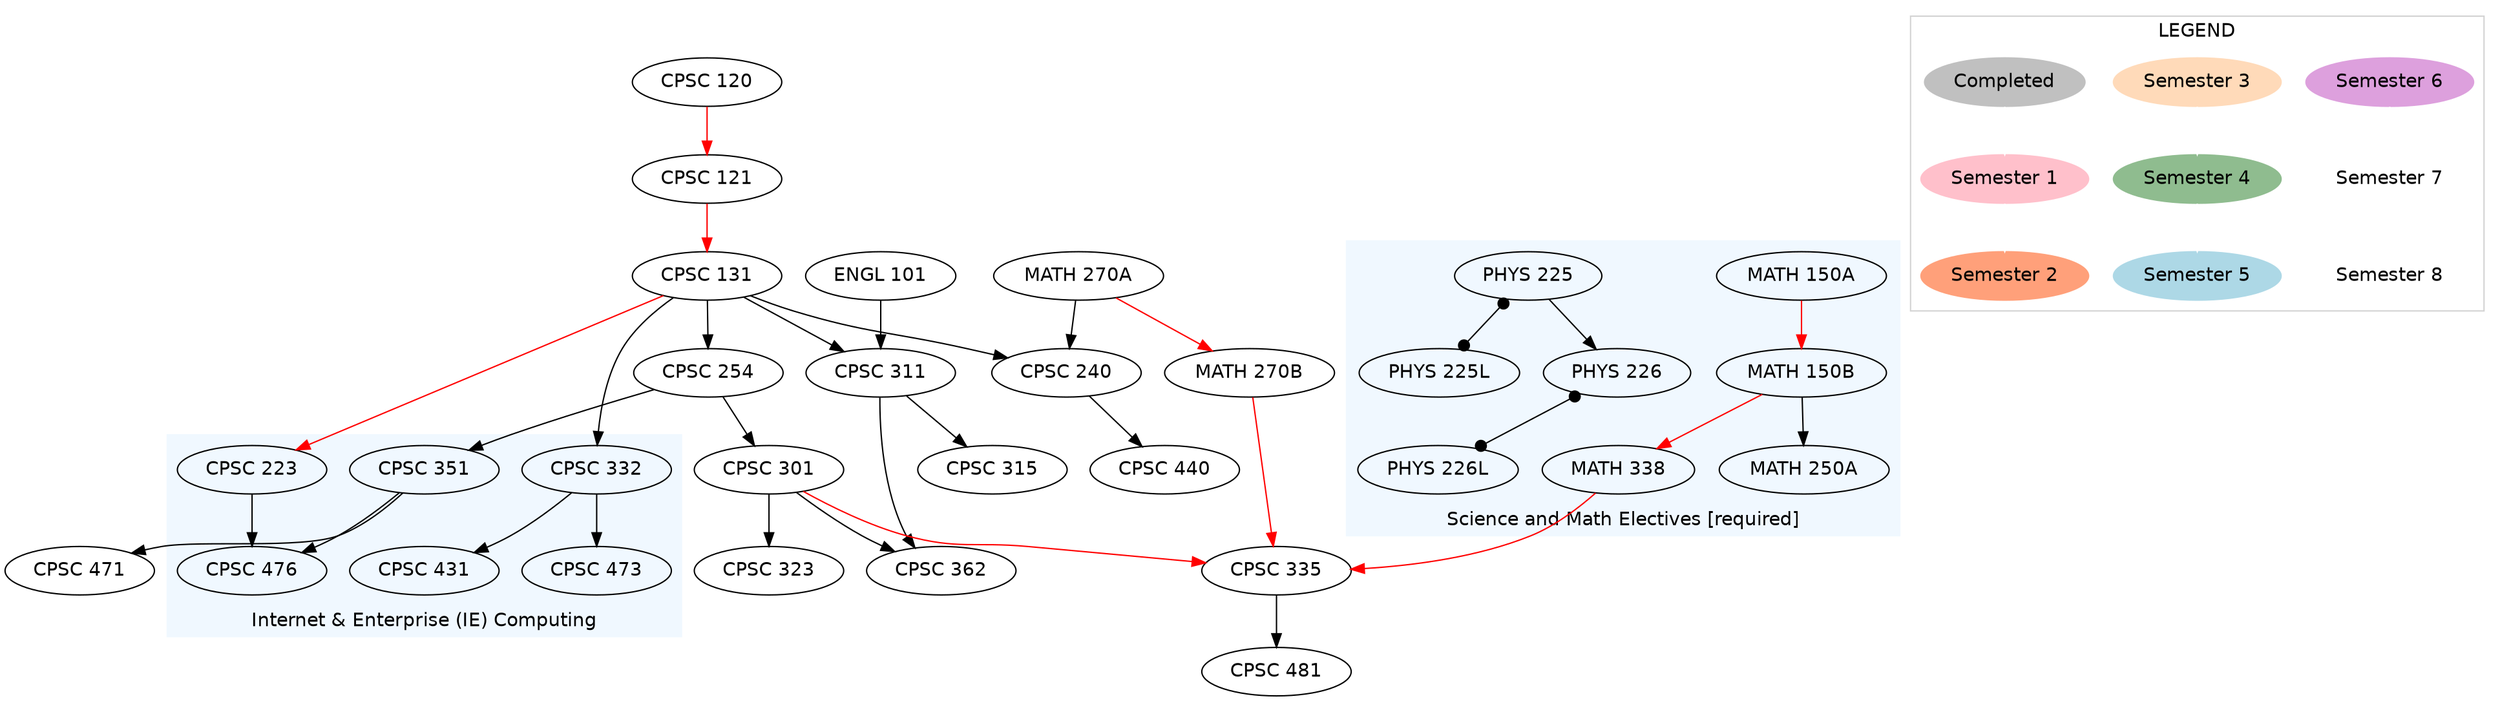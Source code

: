 digraph studyplan {
	graph [fontname=Helvetica]
	node [fontname=Helvetica]
		"CPSC 120" -> "CPSC 121" [color=red]
		"CPSC 121" -> "CPSC 131" [color=red]
		"CPSC 131" -> "CPSC 223" [color=red]
		"CPSC 131" -> "CPSC 240"
		"CPSC 131" -> "CPSC 254"
		"CPSC 131" -> "CPSC 311"
		"CPSC 131" -> "CPSC 332"
		"CPSC 240" -> "CPSC 440"
		"CPSC 254" -> "CPSC 301"
		"CPSC 254" -> "CPSC 351"
		"CPSC 301" -> "CPSC 323"
		"CPSC 301" -> "CPSC 335" [color=red]
		"CPSC 301" -> "CPSC 362"
		"CPSC 311" -> "CPSC 315"
		"CPSC 311" -> "CPSC 362"
		"CPSC 335" -> "CPSC 481"
		"CPSC 351" -> "CPSC 471"
		"ENGL 101" -> "CPSC 311"
		"MATH 150A" -> "MATH 150B" [color=red]
		"MATH 150B" -> "MATH 338" [color=red]
		"MATH 270A" -> "CPSC 240"
		"MATH 270A" -> "MATH 270B" [color=red]
		"MATH 270B" -> "CPSC 335" [color=red]
		"MATH 338" -> "CPSC 335" [color=red]
	subgraph cluster_1 {
	color=aliceblue
	style=filled
	labelloc = "b"
	label = "Science and Math Electives [required]"
			"MATH 150B" -> "MATH 250A"
			"PHYS 225" -> "PHYS 225L" [label="" arrowhead=dot arrowtail=dot dir=both]
			"PHYS 225" -> "PHYS 226"
			"PHYS 226" -> "PHYS 226L" [label="" arrowhead=dot arrowtail=dot dir=both]
		"MATH 150A"
		"MATH 250A"
		"MATH 338"
	}
	subgraph cluster_2 {
	color=aliceblue
	style=filled
	labelloc = "b"
	label = "Internet & Enterprise (IE) Computing"
			"CPSC 332" -> "CPSC 431"
			"CPSC 332" -> "CPSC 473"
			"CPSC 223" -> "CPSC 476"
			"CPSC 351" -> "CPSC 476"
	}
	subgraph cluster_0 {
		node [color=white style=filled]
		edge [color=white]
		label = "LEGEND"
		color=lightgrey
			"Semester 6" [color=plum]
			"Semester 7"
			"Semester 3" [color=peachpuff]
			"Semester 4" [color=darkseagreen]
			"Semester 5" [color=lightblue]
			Completed [color=grey]
			"Semester 1" [color=pink]
			"Semester 2" [color=lightsalmon]
			"Semester 8"
				"Semester 6" -> "Semester 7"
				"Semester 7" -> "Semester 8"
				"Semester 3" -> "Semester 4"
				"Semester 4" -> "Semester 5"
				Completed -> "Semester 1"
				"Semester 1" -> "Semester 2"
		label = "LEGEND"
	}
}